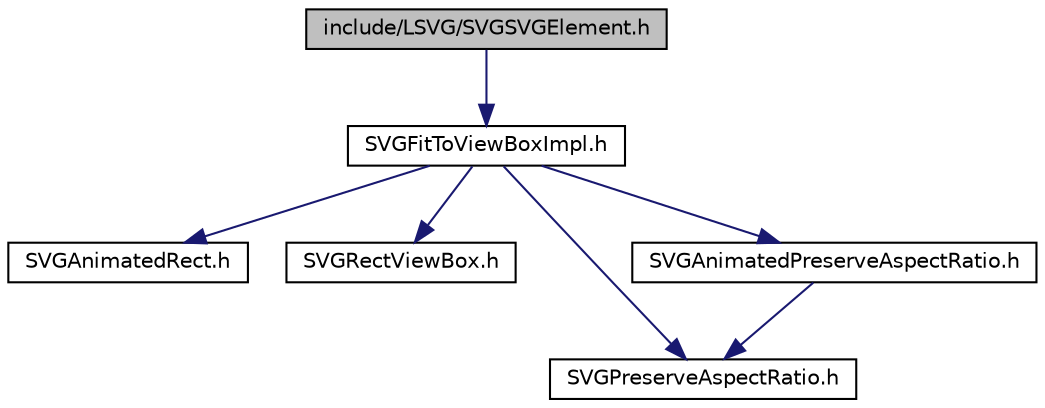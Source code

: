 digraph G
{
  edge [fontname="Helvetica",fontsize="10",labelfontname="Helvetica",labelfontsize="10"];
  node [fontname="Helvetica",fontsize="10",shape=record];
  Node1 [label="include/LSVG/SVGSVGElement.h",height=0.2,width=0.4,color="black", fillcolor="grey75", style="filled" fontcolor="black"];
  Node1 -> Node2 [color="midnightblue",fontsize="10",style="solid",fontname="Helvetica"];
  Node2 [label="SVGFitToViewBoxImpl.h",height=0.2,width=0.4,color="black", fillcolor="white", style="filled",URL="$_s_v_g_fit_to_view_box_impl_8h.html"];
  Node2 -> Node3 [color="midnightblue",fontsize="10",style="solid",fontname="Helvetica"];
  Node3 [label="SVGAnimatedRect.h",height=0.2,width=0.4,color="black", fillcolor="white", style="filled",URL="$_s_v_g_animated_rect_8h.html"];
  Node2 -> Node4 [color="midnightblue",fontsize="10",style="solid",fontname="Helvetica"];
  Node4 [label="SVGRectViewBox.h",height=0.2,width=0.4,color="black", fillcolor="white", style="filled",URL="$_s_v_g_rect_view_box_8h.html"];
  Node2 -> Node5 [color="midnightblue",fontsize="10",style="solid",fontname="Helvetica"];
  Node5 [label="SVGPreserveAspectRatio.h",height=0.2,width=0.4,color="black", fillcolor="white", style="filled",URL="$_s_v_g_preserve_aspect_ratio_8h.html"];
  Node2 -> Node6 [color="midnightblue",fontsize="10",style="solid",fontname="Helvetica"];
  Node6 [label="SVGAnimatedPreserveAspectRatio.h",height=0.2,width=0.4,color="black", fillcolor="white", style="filled",URL="$_s_v_g_animated_preserve_aspect_ratio_8h.html"];
  Node6 -> Node5 [color="midnightblue",fontsize="10",style="solid",fontname="Helvetica"];
}
